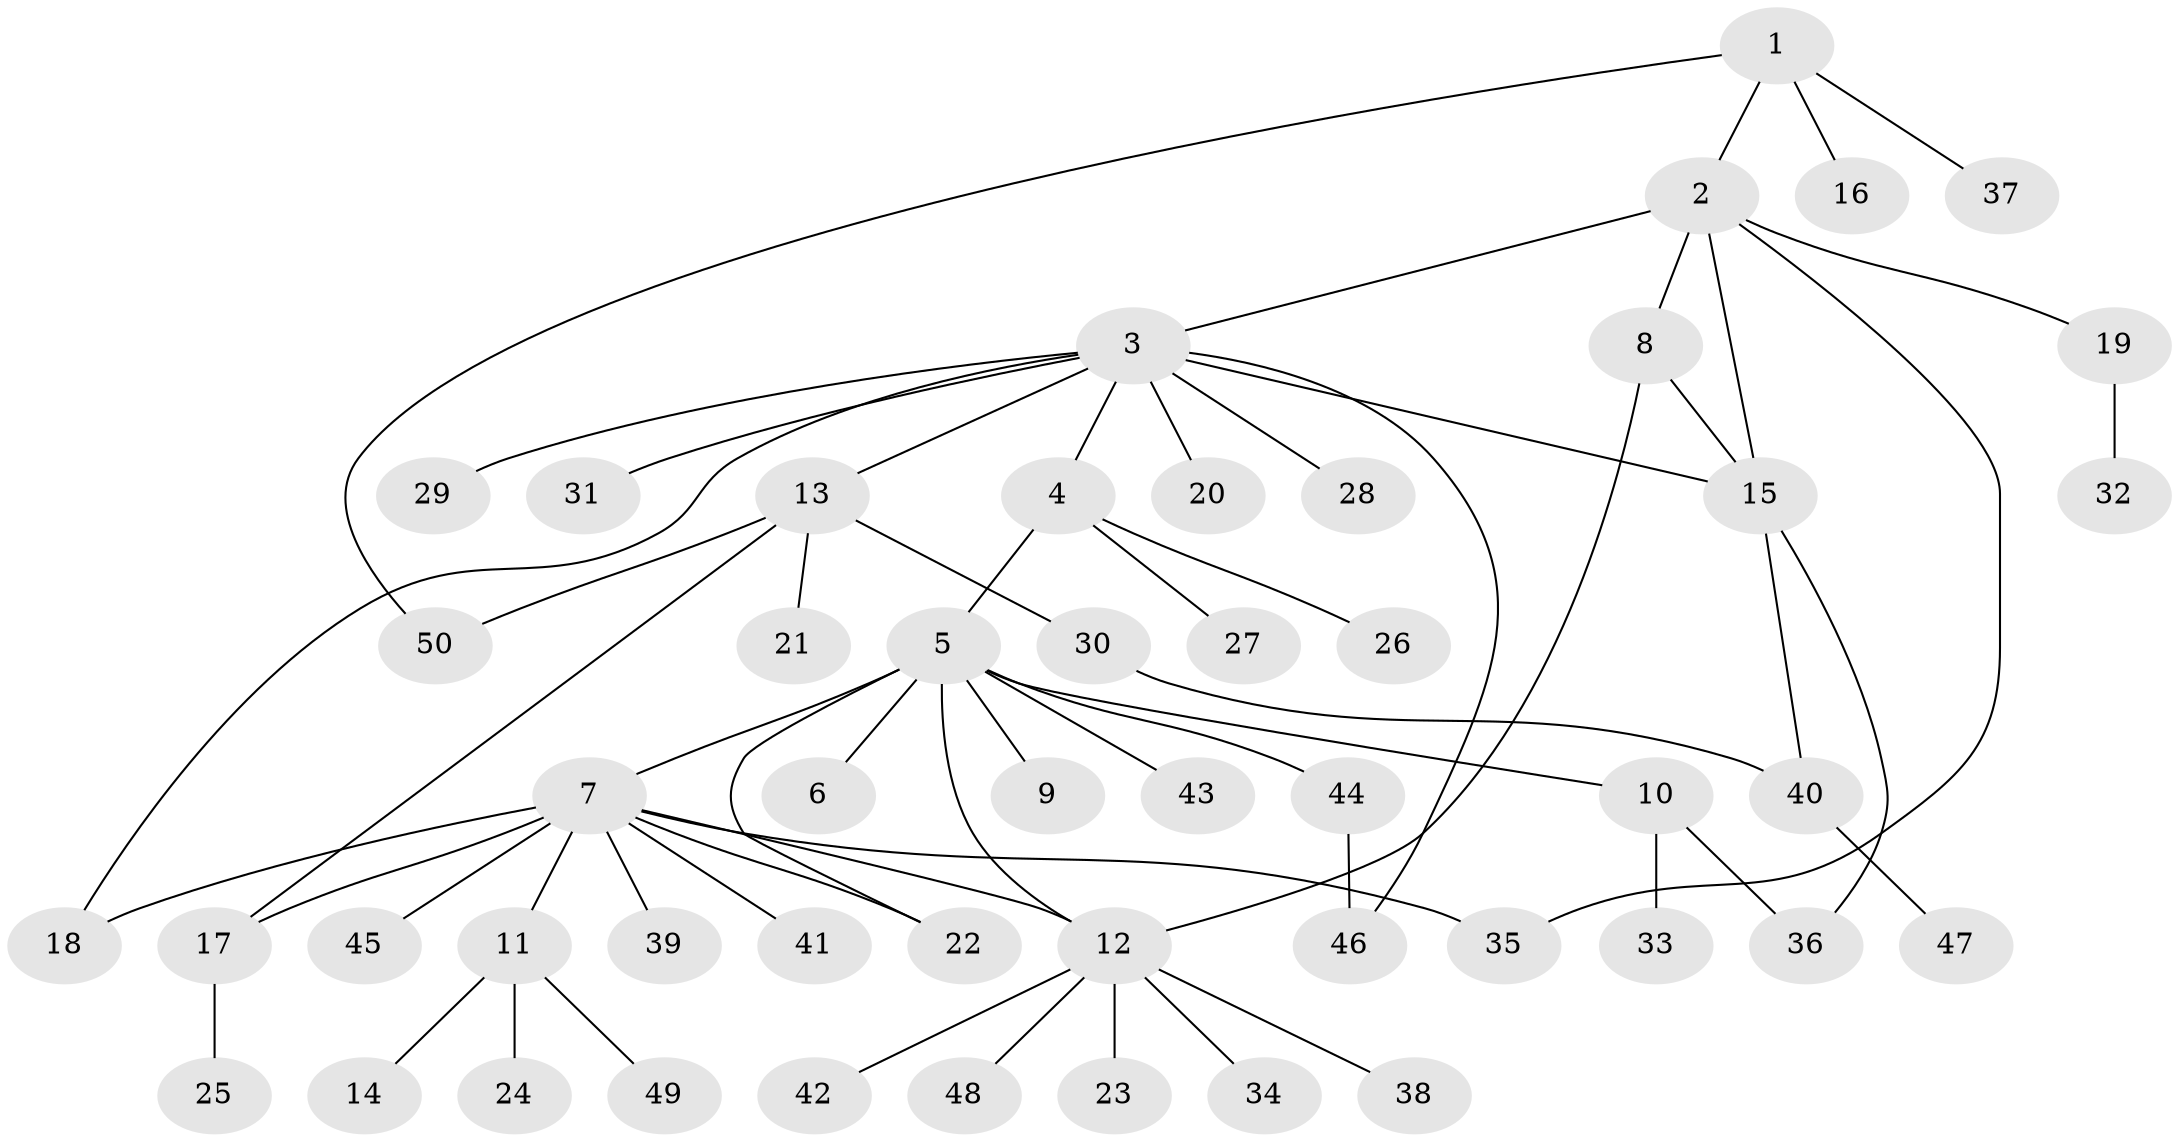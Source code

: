 // original degree distribution, {5: 0.028985507246376812, 6: 0.057971014492753624, 11: 0.014492753623188406, 10: 0.028985507246376812, 1: 0.5507246376811594, 13: 0.014492753623188406, 4: 0.043478260869565216, 2: 0.2318840579710145, 3: 0.028985507246376812}
// Generated by graph-tools (version 1.1) at 2025/50/03/04/25 22:50:09]
// undirected, 50 vertices, 61 edges
graph export_dot {
  node [color=gray90,style=filled];
  1;
  2;
  3;
  4;
  5;
  6;
  7;
  8;
  9;
  10;
  11;
  12;
  13;
  14;
  15;
  16;
  17;
  18;
  19;
  20;
  21;
  22;
  23;
  24;
  25;
  26;
  27;
  28;
  29;
  30;
  31;
  32;
  33;
  34;
  35;
  36;
  37;
  38;
  39;
  40;
  41;
  42;
  43;
  44;
  45;
  46;
  47;
  48;
  49;
  50;
  1 -- 2 [weight=1.0];
  1 -- 16 [weight=1.0];
  1 -- 37 [weight=1.0];
  1 -- 50 [weight=1.0];
  2 -- 3 [weight=1.0];
  2 -- 8 [weight=1.0];
  2 -- 15 [weight=1.0];
  2 -- 19 [weight=1.0];
  2 -- 35 [weight=1.0];
  3 -- 4 [weight=1.0];
  3 -- 13 [weight=1.0];
  3 -- 15 [weight=1.0];
  3 -- 18 [weight=1.0];
  3 -- 20 [weight=1.0];
  3 -- 28 [weight=1.0];
  3 -- 29 [weight=1.0];
  3 -- 31 [weight=1.0];
  3 -- 46 [weight=1.0];
  4 -- 5 [weight=1.0];
  4 -- 26 [weight=1.0];
  4 -- 27 [weight=1.0];
  5 -- 6 [weight=1.0];
  5 -- 7 [weight=1.0];
  5 -- 9 [weight=1.0];
  5 -- 10 [weight=1.0];
  5 -- 12 [weight=1.0];
  5 -- 22 [weight=1.0];
  5 -- 43 [weight=1.0];
  5 -- 44 [weight=1.0];
  7 -- 11 [weight=1.0];
  7 -- 12 [weight=2.0];
  7 -- 17 [weight=1.0];
  7 -- 18 [weight=1.0];
  7 -- 22 [weight=1.0];
  7 -- 35 [weight=1.0];
  7 -- 39 [weight=1.0];
  7 -- 41 [weight=1.0];
  7 -- 45 [weight=1.0];
  8 -- 12 [weight=1.0];
  8 -- 15 [weight=1.0];
  10 -- 33 [weight=1.0];
  10 -- 36 [weight=1.0];
  11 -- 14 [weight=1.0];
  11 -- 24 [weight=1.0];
  11 -- 49 [weight=1.0];
  12 -- 23 [weight=1.0];
  12 -- 34 [weight=1.0];
  12 -- 38 [weight=1.0];
  12 -- 42 [weight=1.0];
  12 -- 48 [weight=1.0];
  13 -- 17 [weight=1.0];
  13 -- 21 [weight=1.0];
  13 -- 30 [weight=1.0];
  13 -- 50 [weight=1.0];
  15 -- 36 [weight=1.0];
  15 -- 40 [weight=1.0];
  17 -- 25 [weight=1.0];
  19 -- 32 [weight=1.0];
  30 -- 40 [weight=1.0];
  40 -- 47 [weight=1.0];
  44 -- 46 [weight=1.0];
}
